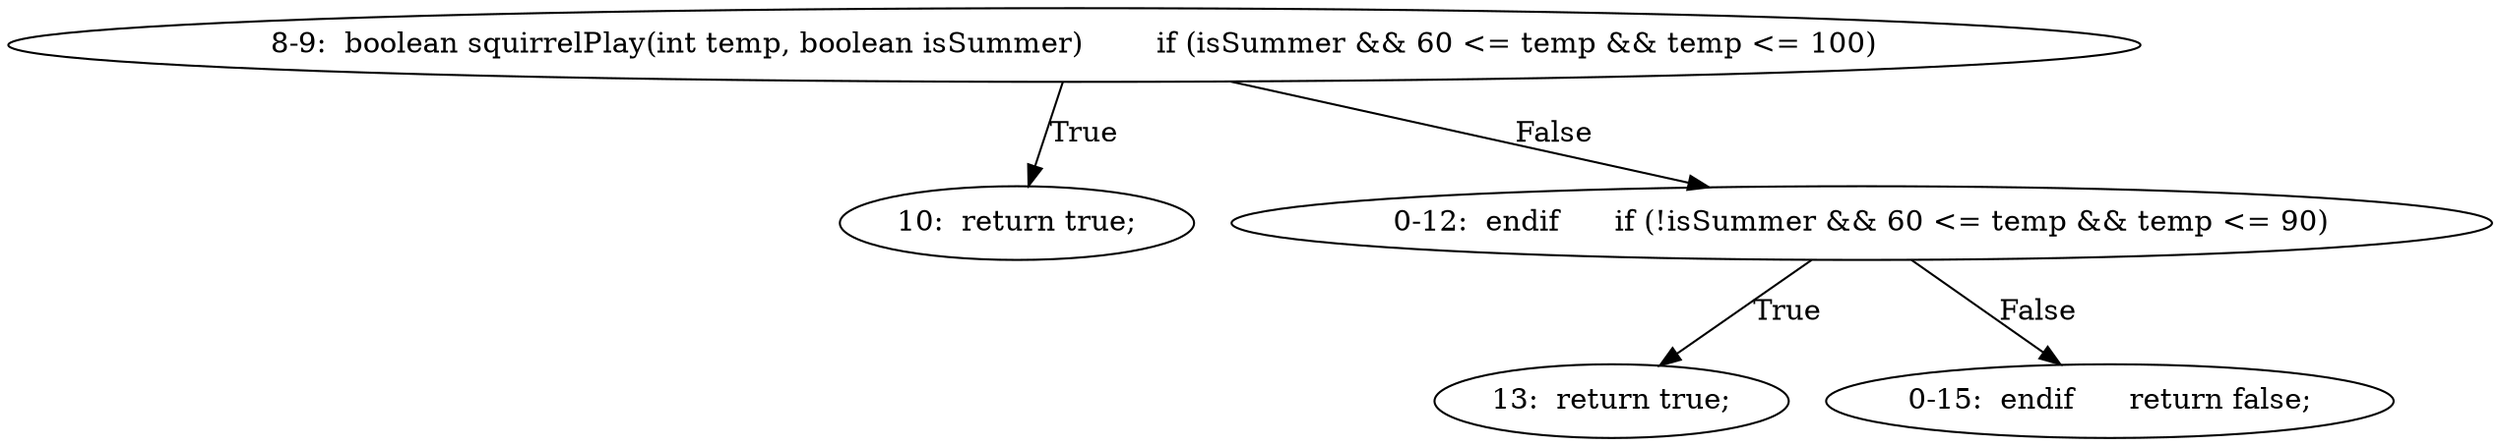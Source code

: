 digraph result_test { 
// graph-vertices
  a1  [label="8-9:  boolean squirrelPlay(int temp, boolean isSummer)	if (isSummer && 60 <= temp && temp <= 100)"]; 
  2  [label="10:  return true;"]; 
  a2  [label="0-12:  endif	if (!isSummer && 60 <= temp && temp <= 90)"]; 
  5  [label="13:  return true;"]; 
  a3  [label="0-15:  endif	return false;"]; 
// graph-edges
  a1 -> 2  [label="True"]; 
  a1 -> a2  [label="False"]; 
  a2 -> 5  [label="True"]; 
  a2 -> a3  [label="False"]; 
}